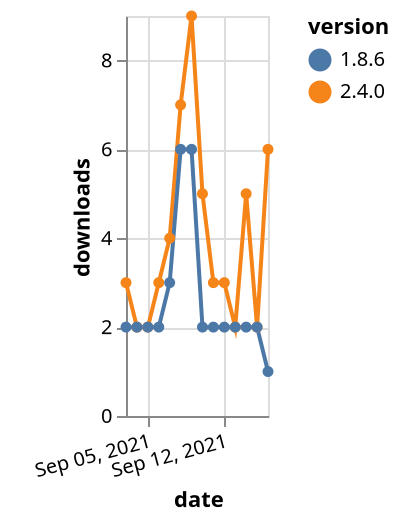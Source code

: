 {"$schema": "https://vega.github.io/schema/vega-lite/v5.json", "description": "A simple bar chart with embedded data.", "data": {"values": [{"date": "2021-09-03", "total": 36020, "delta": 3, "version": "2.4.0"}, {"date": "2021-09-04", "total": 36022, "delta": 2, "version": "2.4.0"}, {"date": "2021-09-05", "total": 36024, "delta": 2, "version": "2.4.0"}, {"date": "2021-09-06", "total": 36027, "delta": 3, "version": "2.4.0"}, {"date": "2021-09-07", "total": 36031, "delta": 4, "version": "2.4.0"}, {"date": "2021-09-08", "total": 36038, "delta": 7, "version": "2.4.0"}, {"date": "2021-09-09", "total": 36047, "delta": 9, "version": "2.4.0"}, {"date": "2021-09-10", "total": 36052, "delta": 5, "version": "2.4.0"}, {"date": "2021-09-11", "total": 36055, "delta": 3, "version": "2.4.0"}, {"date": "2021-09-12", "total": 36058, "delta": 3, "version": "2.4.0"}, {"date": "2021-09-13", "total": 36060, "delta": 2, "version": "2.4.0"}, {"date": "2021-09-14", "total": 36065, "delta": 5, "version": "2.4.0"}, {"date": "2021-09-15", "total": 36067, "delta": 2, "version": "2.4.0"}, {"date": "2021-09-16", "total": 36073, "delta": 6, "version": "2.4.0"}, {"date": "2021-09-03", "total": 4520, "delta": 2, "version": "1.8.6"}, {"date": "2021-09-04", "total": 4522, "delta": 2, "version": "1.8.6"}, {"date": "2021-09-05", "total": 4524, "delta": 2, "version": "1.8.6"}, {"date": "2021-09-06", "total": 4526, "delta": 2, "version": "1.8.6"}, {"date": "2021-09-07", "total": 4529, "delta": 3, "version": "1.8.6"}, {"date": "2021-09-08", "total": 4535, "delta": 6, "version": "1.8.6"}, {"date": "2021-09-09", "total": 4541, "delta": 6, "version": "1.8.6"}, {"date": "2021-09-10", "total": 4543, "delta": 2, "version": "1.8.6"}, {"date": "2021-09-11", "total": 4545, "delta": 2, "version": "1.8.6"}, {"date": "2021-09-12", "total": 4547, "delta": 2, "version": "1.8.6"}, {"date": "2021-09-13", "total": 4549, "delta": 2, "version": "1.8.6"}, {"date": "2021-09-14", "total": 4551, "delta": 2, "version": "1.8.6"}, {"date": "2021-09-15", "total": 4553, "delta": 2, "version": "1.8.6"}, {"date": "2021-09-16", "total": 4554, "delta": 1, "version": "1.8.6"}]}, "width": "container", "mark": {"type": "line", "point": {"filled": true}}, "encoding": {"x": {"field": "date", "type": "temporal", "timeUnit": "yearmonthdate", "title": "date", "axis": {"labelAngle": -15}}, "y": {"field": "delta", "type": "quantitative", "title": "downloads"}, "color": {"field": "version", "type": "nominal"}, "tooltip": {"field": "delta"}}}